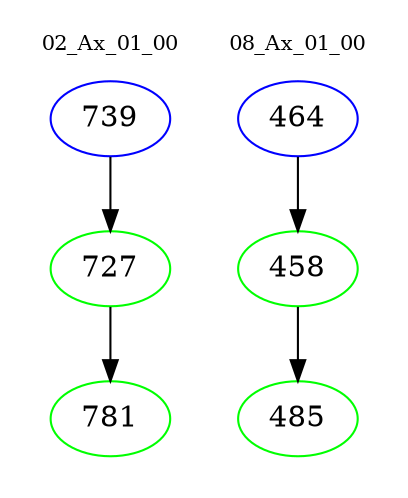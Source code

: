 digraph{
subgraph cluster_0 {
color = white
label = "02_Ax_01_00";
fontsize=10;
T0_739 [label="739", color="blue"]
T0_739 -> T0_727 [color="black"]
T0_727 [label="727", color="green"]
T0_727 -> T0_781 [color="black"]
T0_781 [label="781", color="green"]
}
subgraph cluster_1 {
color = white
label = "08_Ax_01_00";
fontsize=10;
T1_464 [label="464", color="blue"]
T1_464 -> T1_458 [color="black"]
T1_458 [label="458", color="green"]
T1_458 -> T1_485 [color="black"]
T1_485 [label="485", color="green"]
}
}
